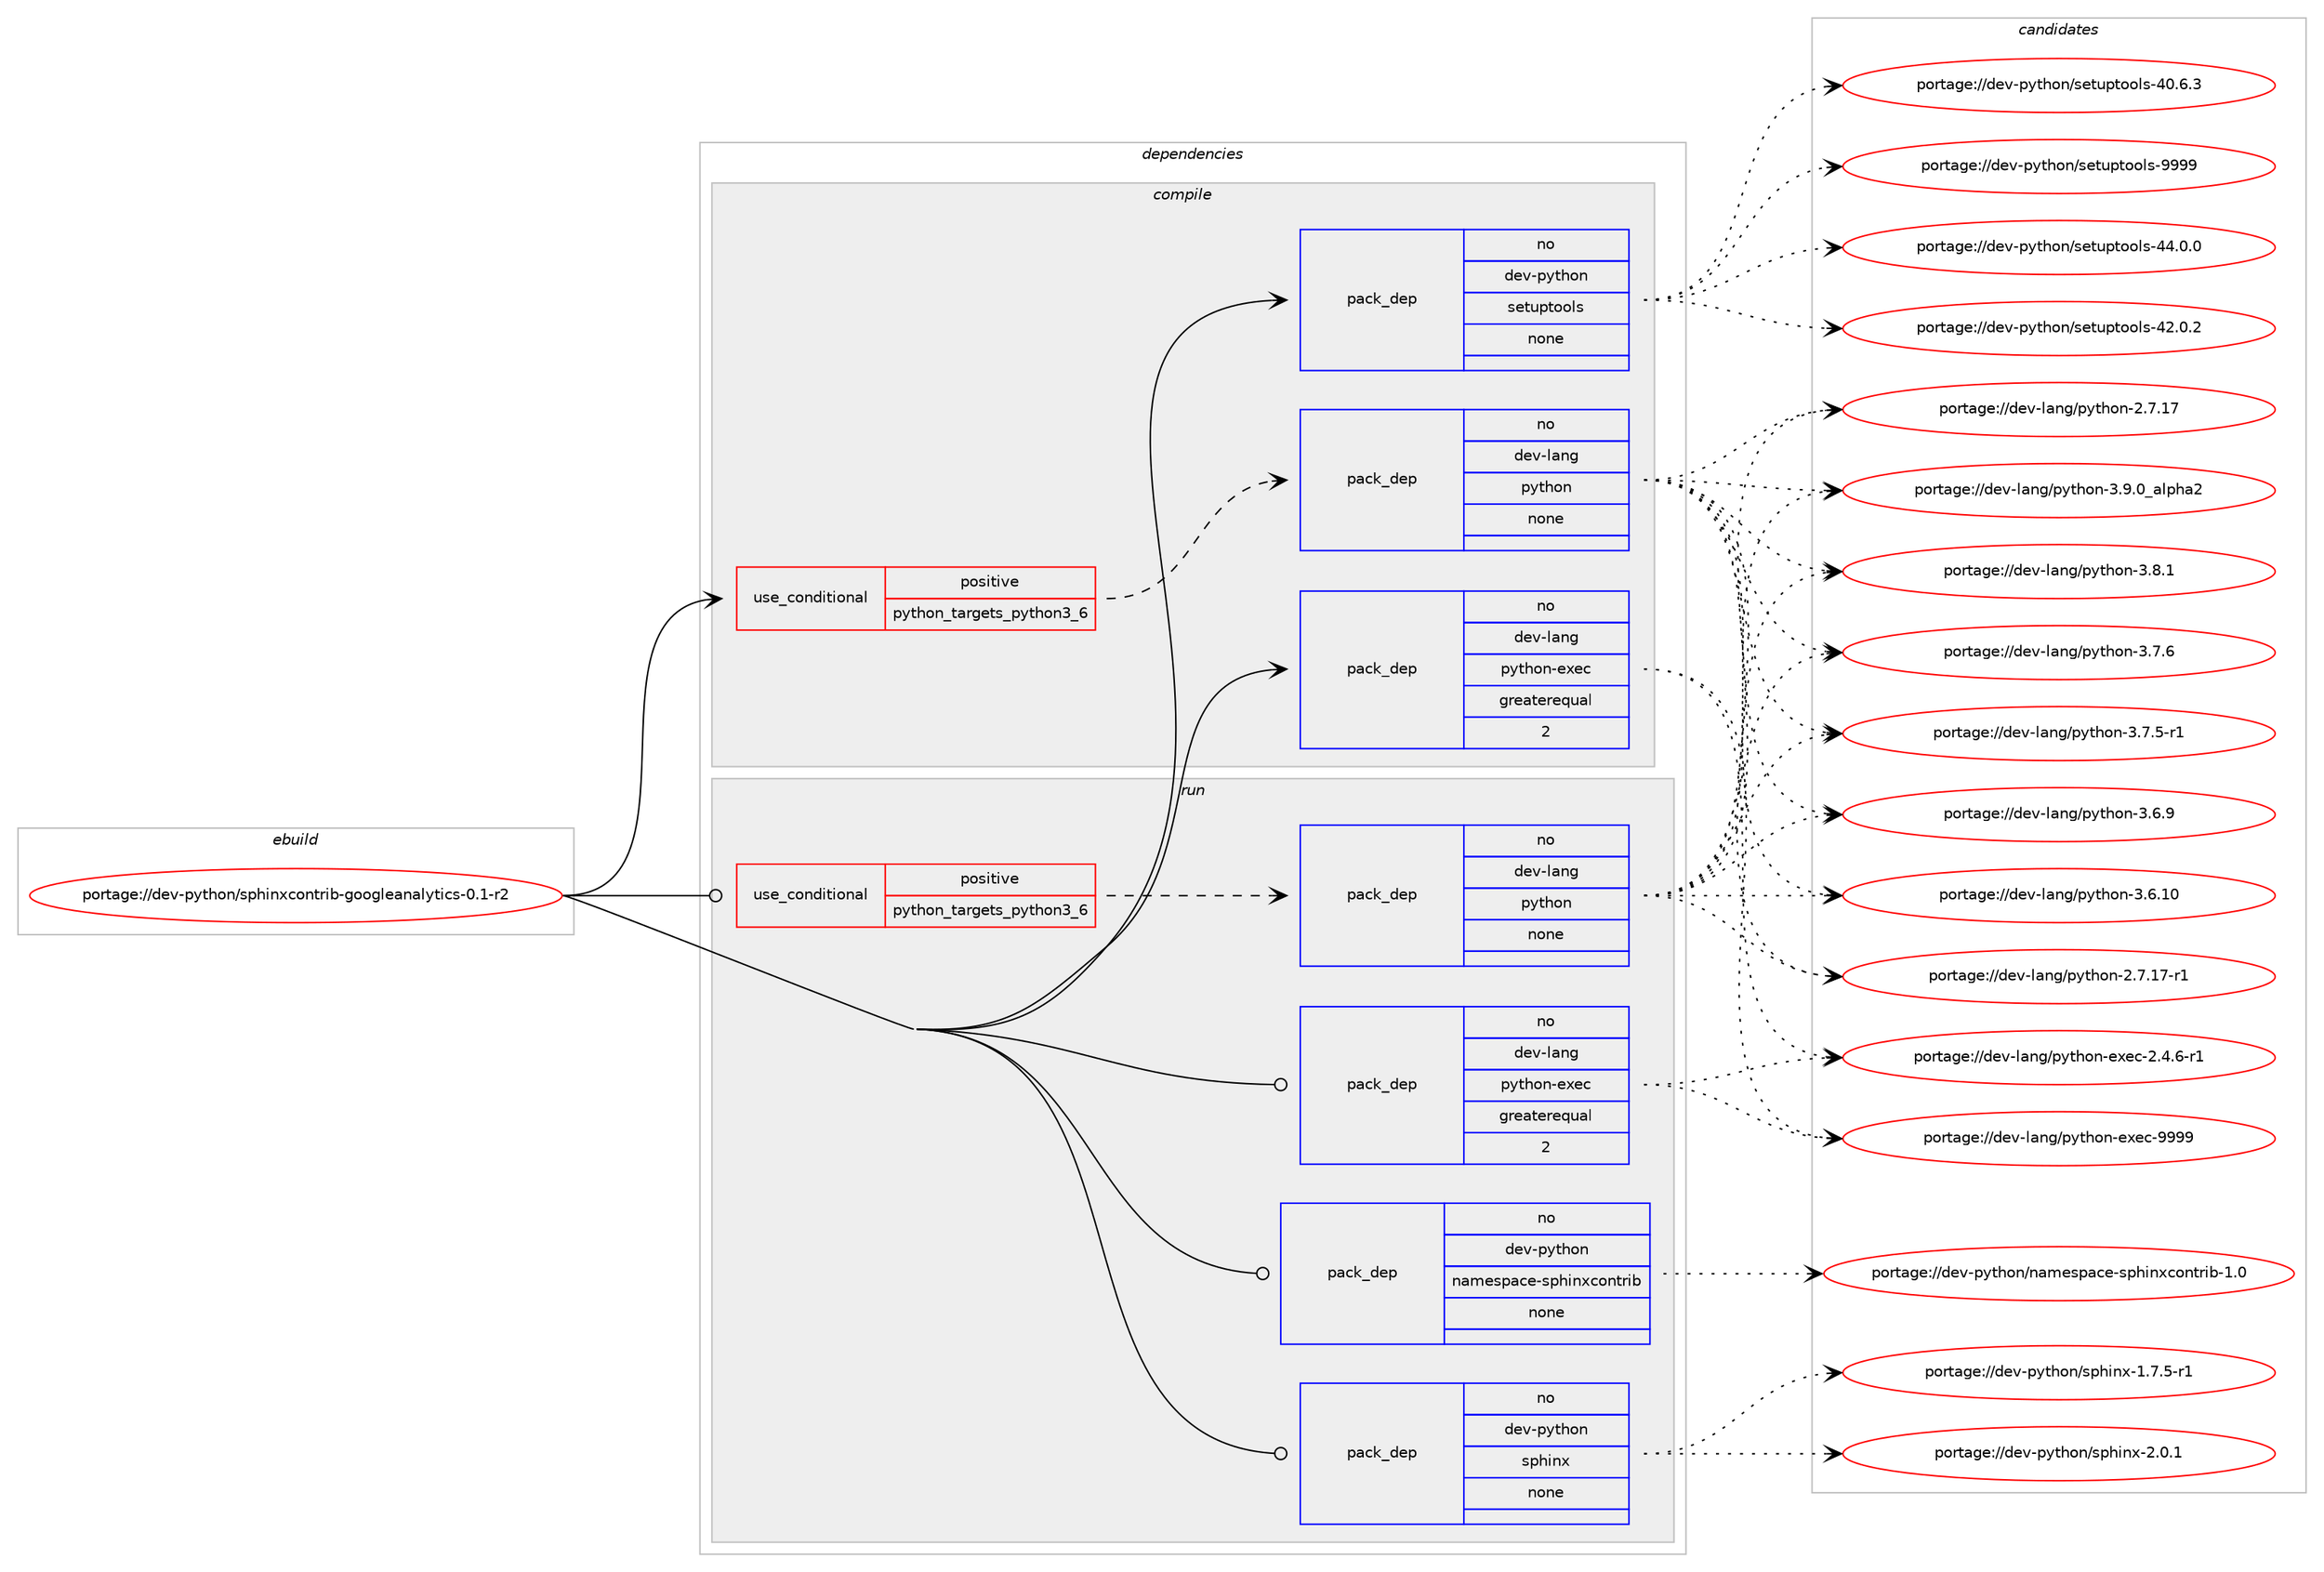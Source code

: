 digraph prolog {

# *************
# Graph options
# *************

newrank=true;
concentrate=true;
compound=true;
graph [rankdir=LR,fontname=Helvetica,fontsize=10,ranksep=1.5];#, ranksep=2.5, nodesep=0.2];
edge  [arrowhead=vee];
node  [fontname=Helvetica,fontsize=10];

# **********
# The ebuild
# **********

subgraph cluster_leftcol {
color=gray;
label=<<i>ebuild</i>>;
id [label="portage://dev-python/sphinxcontrib-googleanalytics-0.1-r2", color=red, width=4, href="../dev-python/sphinxcontrib-googleanalytics-0.1-r2.svg"];
}

# ****************
# The dependencies
# ****************

subgraph cluster_midcol {
color=gray;
label=<<i>dependencies</i>>;
subgraph cluster_compile {
fillcolor="#eeeeee";
style=filled;
label=<<i>compile</i>>;
subgraph cond105581 {
dependency424616 [label=<<TABLE BORDER="0" CELLBORDER="1" CELLSPACING="0" CELLPADDING="4"><TR><TD ROWSPAN="3" CELLPADDING="10">use_conditional</TD></TR><TR><TD>positive</TD></TR><TR><TD>python_targets_python3_6</TD></TR></TABLE>>, shape=none, color=red];
subgraph pack314137 {
dependency424617 [label=<<TABLE BORDER="0" CELLBORDER="1" CELLSPACING="0" CELLPADDING="4" WIDTH="220"><TR><TD ROWSPAN="6" CELLPADDING="30">pack_dep</TD></TR><TR><TD WIDTH="110">no</TD></TR><TR><TD>dev-lang</TD></TR><TR><TD>python</TD></TR><TR><TD>none</TD></TR><TR><TD></TD></TR></TABLE>>, shape=none, color=blue];
}
dependency424616:e -> dependency424617:w [weight=20,style="dashed",arrowhead="vee"];
}
id:e -> dependency424616:w [weight=20,style="solid",arrowhead="vee"];
subgraph pack314138 {
dependency424618 [label=<<TABLE BORDER="0" CELLBORDER="1" CELLSPACING="0" CELLPADDING="4" WIDTH="220"><TR><TD ROWSPAN="6" CELLPADDING="30">pack_dep</TD></TR><TR><TD WIDTH="110">no</TD></TR><TR><TD>dev-lang</TD></TR><TR><TD>python-exec</TD></TR><TR><TD>greaterequal</TD></TR><TR><TD>2</TD></TR></TABLE>>, shape=none, color=blue];
}
id:e -> dependency424618:w [weight=20,style="solid",arrowhead="vee"];
subgraph pack314139 {
dependency424619 [label=<<TABLE BORDER="0" CELLBORDER="1" CELLSPACING="0" CELLPADDING="4" WIDTH="220"><TR><TD ROWSPAN="6" CELLPADDING="30">pack_dep</TD></TR><TR><TD WIDTH="110">no</TD></TR><TR><TD>dev-python</TD></TR><TR><TD>setuptools</TD></TR><TR><TD>none</TD></TR><TR><TD></TD></TR></TABLE>>, shape=none, color=blue];
}
id:e -> dependency424619:w [weight=20,style="solid",arrowhead="vee"];
}
subgraph cluster_compileandrun {
fillcolor="#eeeeee";
style=filled;
label=<<i>compile and run</i>>;
}
subgraph cluster_run {
fillcolor="#eeeeee";
style=filled;
label=<<i>run</i>>;
subgraph cond105582 {
dependency424620 [label=<<TABLE BORDER="0" CELLBORDER="1" CELLSPACING="0" CELLPADDING="4"><TR><TD ROWSPAN="3" CELLPADDING="10">use_conditional</TD></TR><TR><TD>positive</TD></TR><TR><TD>python_targets_python3_6</TD></TR></TABLE>>, shape=none, color=red];
subgraph pack314140 {
dependency424621 [label=<<TABLE BORDER="0" CELLBORDER="1" CELLSPACING="0" CELLPADDING="4" WIDTH="220"><TR><TD ROWSPAN="6" CELLPADDING="30">pack_dep</TD></TR><TR><TD WIDTH="110">no</TD></TR><TR><TD>dev-lang</TD></TR><TR><TD>python</TD></TR><TR><TD>none</TD></TR><TR><TD></TD></TR></TABLE>>, shape=none, color=blue];
}
dependency424620:e -> dependency424621:w [weight=20,style="dashed",arrowhead="vee"];
}
id:e -> dependency424620:w [weight=20,style="solid",arrowhead="odot"];
subgraph pack314141 {
dependency424622 [label=<<TABLE BORDER="0" CELLBORDER="1" CELLSPACING="0" CELLPADDING="4" WIDTH="220"><TR><TD ROWSPAN="6" CELLPADDING="30">pack_dep</TD></TR><TR><TD WIDTH="110">no</TD></TR><TR><TD>dev-lang</TD></TR><TR><TD>python-exec</TD></TR><TR><TD>greaterequal</TD></TR><TR><TD>2</TD></TR></TABLE>>, shape=none, color=blue];
}
id:e -> dependency424622:w [weight=20,style="solid",arrowhead="odot"];
subgraph pack314142 {
dependency424623 [label=<<TABLE BORDER="0" CELLBORDER="1" CELLSPACING="0" CELLPADDING="4" WIDTH="220"><TR><TD ROWSPAN="6" CELLPADDING="30">pack_dep</TD></TR><TR><TD WIDTH="110">no</TD></TR><TR><TD>dev-python</TD></TR><TR><TD>namespace-sphinxcontrib</TD></TR><TR><TD>none</TD></TR><TR><TD></TD></TR></TABLE>>, shape=none, color=blue];
}
id:e -> dependency424623:w [weight=20,style="solid",arrowhead="odot"];
subgraph pack314143 {
dependency424624 [label=<<TABLE BORDER="0" CELLBORDER="1" CELLSPACING="0" CELLPADDING="4" WIDTH="220"><TR><TD ROWSPAN="6" CELLPADDING="30">pack_dep</TD></TR><TR><TD WIDTH="110">no</TD></TR><TR><TD>dev-python</TD></TR><TR><TD>sphinx</TD></TR><TR><TD>none</TD></TR><TR><TD></TD></TR></TABLE>>, shape=none, color=blue];
}
id:e -> dependency424624:w [weight=20,style="solid",arrowhead="odot"];
}
}

# **************
# The candidates
# **************

subgraph cluster_choices {
rank=same;
color=gray;
label=<<i>candidates</i>>;

subgraph choice314137 {
color=black;
nodesep=1;
choice10010111845108971101034711212111610411111045514657464895971081121049750 [label="portage://dev-lang/python-3.9.0_alpha2", color=red, width=4,href="../dev-lang/python-3.9.0_alpha2.svg"];
choice100101118451089711010347112121116104111110455146564649 [label="portage://dev-lang/python-3.8.1", color=red, width=4,href="../dev-lang/python-3.8.1.svg"];
choice100101118451089711010347112121116104111110455146554654 [label="portage://dev-lang/python-3.7.6", color=red, width=4,href="../dev-lang/python-3.7.6.svg"];
choice1001011184510897110103471121211161041111104551465546534511449 [label="portage://dev-lang/python-3.7.5-r1", color=red, width=4,href="../dev-lang/python-3.7.5-r1.svg"];
choice100101118451089711010347112121116104111110455146544657 [label="portage://dev-lang/python-3.6.9", color=red, width=4,href="../dev-lang/python-3.6.9.svg"];
choice10010111845108971101034711212111610411111045514654464948 [label="portage://dev-lang/python-3.6.10", color=red, width=4,href="../dev-lang/python-3.6.10.svg"];
choice100101118451089711010347112121116104111110455046554649554511449 [label="portage://dev-lang/python-2.7.17-r1", color=red, width=4,href="../dev-lang/python-2.7.17-r1.svg"];
choice10010111845108971101034711212111610411111045504655464955 [label="portage://dev-lang/python-2.7.17", color=red, width=4,href="../dev-lang/python-2.7.17.svg"];
dependency424617:e -> choice10010111845108971101034711212111610411111045514657464895971081121049750:w [style=dotted,weight="100"];
dependency424617:e -> choice100101118451089711010347112121116104111110455146564649:w [style=dotted,weight="100"];
dependency424617:e -> choice100101118451089711010347112121116104111110455146554654:w [style=dotted,weight="100"];
dependency424617:e -> choice1001011184510897110103471121211161041111104551465546534511449:w [style=dotted,weight="100"];
dependency424617:e -> choice100101118451089711010347112121116104111110455146544657:w [style=dotted,weight="100"];
dependency424617:e -> choice10010111845108971101034711212111610411111045514654464948:w [style=dotted,weight="100"];
dependency424617:e -> choice100101118451089711010347112121116104111110455046554649554511449:w [style=dotted,weight="100"];
dependency424617:e -> choice10010111845108971101034711212111610411111045504655464955:w [style=dotted,weight="100"];
}
subgraph choice314138 {
color=black;
nodesep=1;
choice10010111845108971101034711212111610411111045101120101994557575757 [label="portage://dev-lang/python-exec-9999", color=red, width=4,href="../dev-lang/python-exec-9999.svg"];
choice10010111845108971101034711212111610411111045101120101994550465246544511449 [label="portage://dev-lang/python-exec-2.4.6-r1", color=red, width=4,href="../dev-lang/python-exec-2.4.6-r1.svg"];
dependency424618:e -> choice10010111845108971101034711212111610411111045101120101994557575757:w [style=dotted,weight="100"];
dependency424618:e -> choice10010111845108971101034711212111610411111045101120101994550465246544511449:w [style=dotted,weight="100"];
}
subgraph choice314139 {
color=black;
nodesep=1;
choice10010111845112121116104111110471151011161171121161111111081154557575757 [label="portage://dev-python/setuptools-9999", color=red, width=4,href="../dev-python/setuptools-9999.svg"];
choice100101118451121211161041111104711510111611711211611111110811545525246484648 [label="portage://dev-python/setuptools-44.0.0", color=red, width=4,href="../dev-python/setuptools-44.0.0.svg"];
choice100101118451121211161041111104711510111611711211611111110811545525046484650 [label="portage://dev-python/setuptools-42.0.2", color=red, width=4,href="../dev-python/setuptools-42.0.2.svg"];
choice100101118451121211161041111104711510111611711211611111110811545524846544651 [label="portage://dev-python/setuptools-40.6.3", color=red, width=4,href="../dev-python/setuptools-40.6.3.svg"];
dependency424619:e -> choice10010111845112121116104111110471151011161171121161111111081154557575757:w [style=dotted,weight="100"];
dependency424619:e -> choice100101118451121211161041111104711510111611711211611111110811545525246484648:w [style=dotted,weight="100"];
dependency424619:e -> choice100101118451121211161041111104711510111611711211611111110811545525046484650:w [style=dotted,weight="100"];
dependency424619:e -> choice100101118451121211161041111104711510111611711211611111110811545524846544651:w [style=dotted,weight="100"];
}
subgraph choice314140 {
color=black;
nodesep=1;
choice10010111845108971101034711212111610411111045514657464895971081121049750 [label="portage://dev-lang/python-3.9.0_alpha2", color=red, width=4,href="../dev-lang/python-3.9.0_alpha2.svg"];
choice100101118451089711010347112121116104111110455146564649 [label="portage://dev-lang/python-3.8.1", color=red, width=4,href="../dev-lang/python-3.8.1.svg"];
choice100101118451089711010347112121116104111110455146554654 [label="portage://dev-lang/python-3.7.6", color=red, width=4,href="../dev-lang/python-3.7.6.svg"];
choice1001011184510897110103471121211161041111104551465546534511449 [label="portage://dev-lang/python-3.7.5-r1", color=red, width=4,href="../dev-lang/python-3.7.5-r1.svg"];
choice100101118451089711010347112121116104111110455146544657 [label="portage://dev-lang/python-3.6.9", color=red, width=4,href="../dev-lang/python-3.6.9.svg"];
choice10010111845108971101034711212111610411111045514654464948 [label="portage://dev-lang/python-3.6.10", color=red, width=4,href="../dev-lang/python-3.6.10.svg"];
choice100101118451089711010347112121116104111110455046554649554511449 [label="portage://dev-lang/python-2.7.17-r1", color=red, width=4,href="../dev-lang/python-2.7.17-r1.svg"];
choice10010111845108971101034711212111610411111045504655464955 [label="portage://dev-lang/python-2.7.17", color=red, width=4,href="../dev-lang/python-2.7.17.svg"];
dependency424621:e -> choice10010111845108971101034711212111610411111045514657464895971081121049750:w [style=dotted,weight="100"];
dependency424621:e -> choice100101118451089711010347112121116104111110455146564649:w [style=dotted,weight="100"];
dependency424621:e -> choice100101118451089711010347112121116104111110455146554654:w [style=dotted,weight="100"];
dependency424621:e -> choice1001011184510897110103471121211161041111104551465546534511449:w [style=dotted,weight="100"];
dependency424621:e -> choice100101118451089711010347112121116104111110455146544657:w [style=dotted,weight="100"];
dependency424621:e -> choice10010111845108971101034711212111610411111045514654464948:w [style=dotted,weight="100"];
dependency424621:e -> choice100101118451089711010347112121116104111110455046554649554511449:w [style=dotted,weight="100"];
dependency424621:e -> choice10010111845108971101034711212111610411111045504655464955:w [style=dotted,weight="100"];
}
subgraph choice314141 {
color=black;
nodesep=1;
choice10010111845108971101034711212111610411111045101120101994557575757 [label="portage://dev-lang/python-exec-9999", color=red, width=4,href="../dev-lang/python-exec-9999.svg"];
choice10010111845108971101034711212111610411111045101120101994550465246544511449 [label="portage://dev-lang/python-exec-2.4.6-r1", color=red, width=4,href="../dev-lang/python-exec-2.4.6-r1.svg"];
dependency424622:e -> choice10010111845108971101034711212111610411111045101120101994557575757:w [style=dotted,weight="100"];
dependency424622:e -> choice10010111845108971101034711212111610411111045101120101994550465246544511449:w [style=dotted,weight="100"];
}
subgraph choice314142 {
color=black;
nodesep=1;
choice100101118451121211161041111104711097109101115112979910145115112104105110120991111101161141059845494648 [label="portage://dev-python/namespace-sphinxcontrib-1.0", color=red, width=4,href="../dev-python/namespace-sphinxcontrib-1.0.svg"];
dependency424623:e -> choice100101118451121211161041111104711097109101115112979910145115112104105110120991111101161141059845494648:w [style=dotted,weight="100"];
}
subgraph choice314143 {
color=black;
nodesep=1;
choice1001011184511212111610411111047115112104105110120455046484649 [label="portage://dev-python/sphinx-2.0.1", color=red, width=4,href="../dev-python/sphinx-2.0.1.svg"];
choice10010111845112121116104111110471151121041051101204549465546534511449 [label="portage://dev-python/sphinx-1.7.5-r1", color=red, width=4,href="../dev-python/sphinx-1.7.5-r1.svg"];
dependency424624:e -> choice1001011184511212111610411111047115112104105110120455046484649:w [style=dotted,weight="100"];
dependency424624:e -> choice10010111845112121116104111110471151121041051101204549465546534511449:w [style=dotted,weight="100"];
}
}

}
